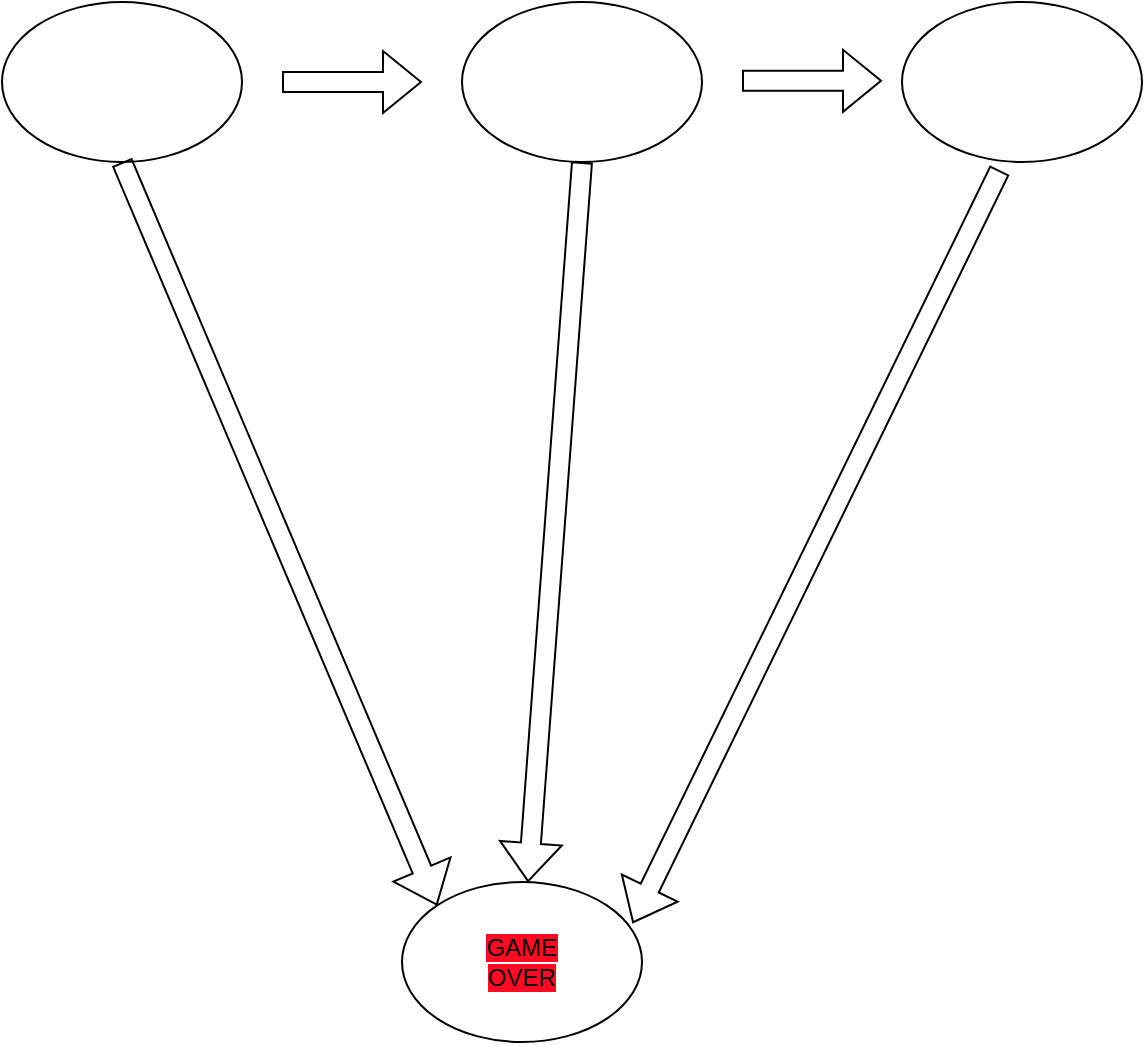 <mxfile version="26.1.3">
  <diagram name="Page-1" id="00MUMhh6G_l6hy0S-XLZ">
    <mxGraphModel dx="1195" dy="633" grid="1" gridSize="10" guides="1" tooltips="1" connect="1" arrows="1" fold="1" page="1" pageScale="1" pageWidth="850" pageHeight="1100" math="0" shadow="0">
      <root>
        <mxCell id="0" />
        <mxCell id="1" parent="0" />
        <mxCell id="oonZ4Qquk47ODJXB14Qx-2" value="" style="ellipse;whiteSpace=wrap;html=1;" vertex="1" parent="1">
          <mxGeometry x="160" y="210" width="120" height="80" as="geometry" />
        </mxCell>
        <mxCell id="oonZ4Qquk47ODJXB14Qx-3" value="" style="ellipse;whiteSpace=wrap;html=1;" vertex="1" parent="1">
          <mxGeometry x="360" y="650" width="120" height="80" as="geometry" />
        </mxCell>
        <mxCell id="oonZ4Qquk47ODJXB14Qx-4" value="" style="ellipse;whiteSpace=wrap;html=1;" vertex="1" parent="1">
          <mxGeometry x="390" y="210" width="120" height="80" as="geometry" />
        </mxCell>
        <mxCell id="oonZ4Qquk47ODJXB14Qx-5" value="" style="ellipse;whiteSpace=wrap;html=1;" vertex="1" parent="1">
          <mxGeometry x="610" y="210" width="120" height="80" as="geometry" />
        </mxCell>
        <mxCell id="oonZ4Qquk47ODJXB14Qx-6" value="" style="shape=flexArrow;endArrow=classic;html=1;rounded=0;" edge="1" parent="1">
          <mxGeometry width="50" height="50" relative="1" as="geometry">
            <mxPoint x="300" y="250" as="sourcePoint" />
            <mxPoint x="370" y="250" as="targetPoint" />
          </mxGeometry>
        </mxCell>
        <mxCell id="oonZ4Qquk47ODJXB14Qx-7" value="" style="shape=flexArrow;endArrow=classic;html=1;rounded=0;" edge="1" parent="1">
          <mxGeometry width="50" height="50" relative="1" as="geometry">
            <mxPoint x="530" y="249.41" as="sourcePoint" />
            <mxPoint x="600" y="249.41" as="targetPoint" />
          </mxGeometry>
        </mxCell>
        <mxCell id="oonZ4Qquk47ODJXB14Qx-9" value="" style="shape=flexArrow;endArrow=classic;html=1;rounded=0;entryX=0;entryY=0;entryDx=0;entryDy=0;exitX=0.5;exitY=1;exitDx=0;exitDy=0;" edge="1" parent="1" source="oonZ4Qquk47ODJXB14Qx-2" target="oonZ4Qquk47ODJXB14Qx-3">
          <mxGeometry width="50" height="50" relative="1" as="geometry">
            <mxPoint x="290" y="450" as="sourcePoint" />
            <mxPoint x="340" y="400" as="targetPoint" />
          </mxGeometry>
        </mxCell>
        <mxCell id="oonZ4Qquk47ODJXB14Qx-10" value="" style="shape=flexArrow;endArrow=classic;html=1;rounded=0;exitX=0.5;exitY=1;exitDx=0;exitDy=0;" edge="1" parent="1" source="oonZ4Qquk47ODJXB14Qx-4" target="oonZ4Qquk47ODJXB14Qx-3">
          <mxGeometry width="50" height="50" relative="1" as="geometry">
            <mxPoint x="385" y="440" as="sourcePoint" />
            <mxPoint x="455" y="440" as="targetPoint" />
          </mxGeometry>
        </mxCell>
        <mxCell id="oonZ4Qquk47ODJXB14Qx-11" value="" style="shape=flexArrow;endArrow=classic;html=1;rounded=0;entryX=0.961;entryY=0.257;entryDx=0;entryDy=0;entryPerimeter=0;exitX=0.407;exitY=1.051;exitDx=0;exitDy=0;exitPerimeter=0;" edge="1" parent="1" source="oonZ4Qquk47ODJXB14Qx-5" target="oonZ4Qquk47ODJXB14Qx-3">
          <mxGeometry width="50" height="50" relative="1" as="geometry">
            <mxPoint x="330" y="280" as="sourcePoint" />
            <mxPoint x="400" y="280" as="targetPoint" />
          </mxGeometry>
        </mxCell>
        <mxCell id="oonZ4Qquk47ODJXB14Qx-12" value="&lt;span data-darkreader-inline-bgcolor=&quot;&quot; style=&quot;background-color: rgb(255, 10, 34); --darkreader-inline-bgcolor: var(--darkreader-background-ff889d, #800017);&quot;&gt;GAME OVER&lt;/span&gt;" style="text;html=1;align=center;verticalAlign=middle;whiteSpace=wrap;rounded=0;labelBackgroundColor=default;" vertex="1" parent="1">
          <mxGeometry x="390" y="675" width="60" height="30" as="geometry" />
        </mxCell>
      </root>
    </mxGraphModel>
  </diagram>
</mxfile>
